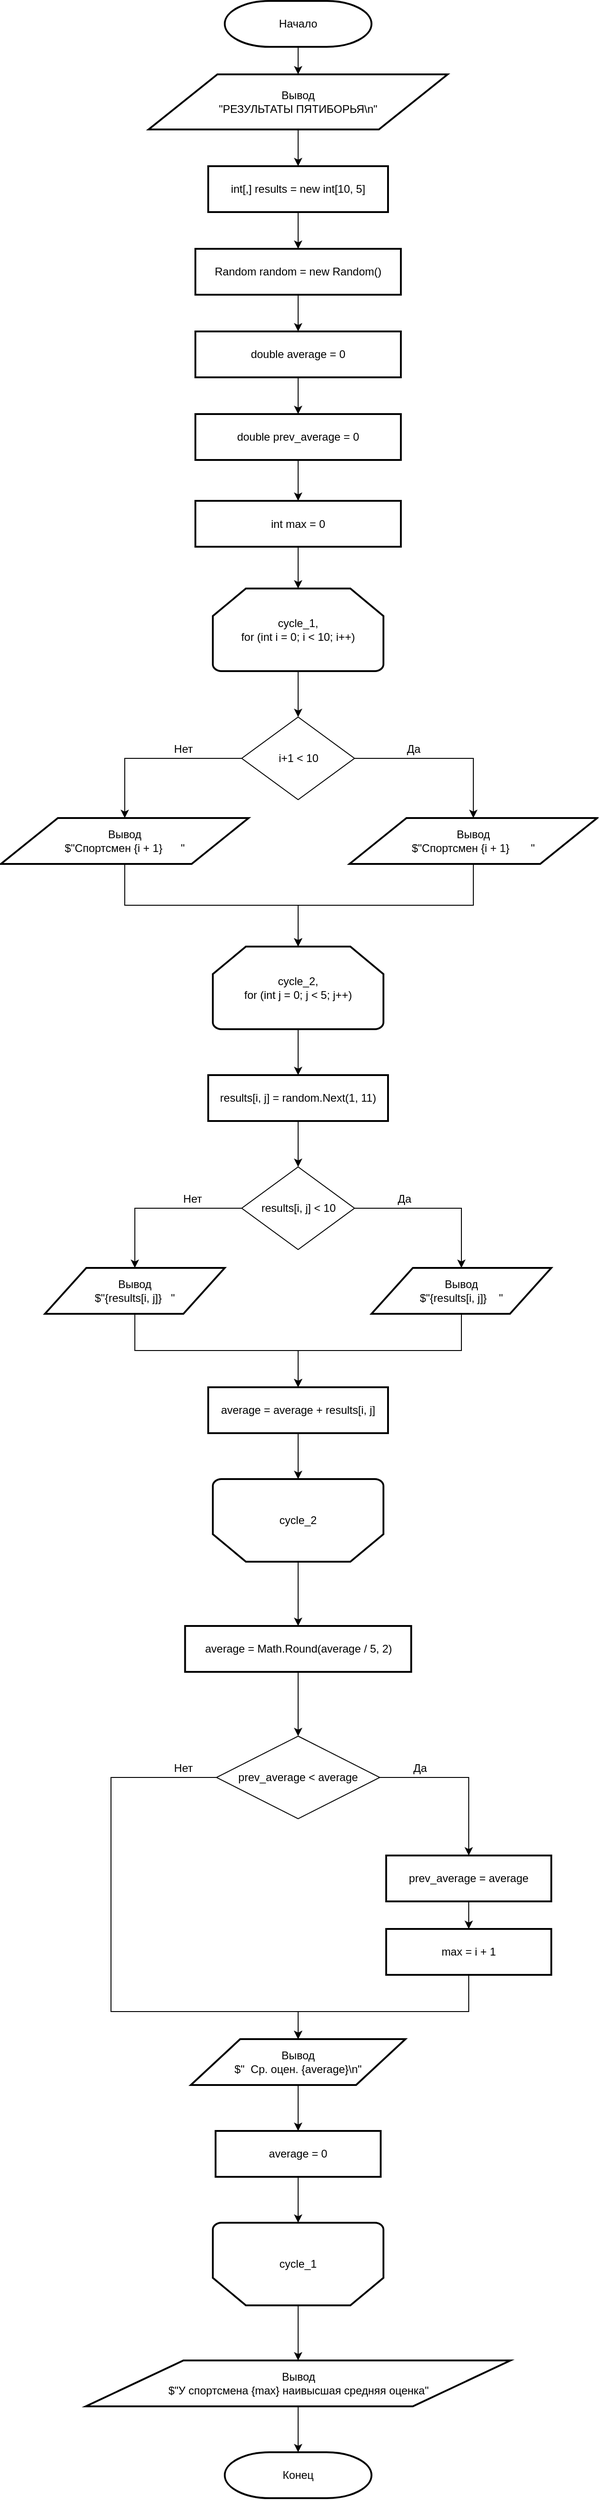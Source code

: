 <mxfile version="21.2.9" type="device">
  <diagram name="Страница 1" id="Z9K1tNPKtI9AY-vkeQpS">
    <mxGraphModel dx="1195" dy="663" grid="1" gridSize="10" guides="1" tooltips="1" connect="1" arrows="1" fold="1" page="1" pageScale="1" pageWidth="827" pageHeight="1169" math="0" shadow="0">
      <root>
        <mxCell id="0" />
        <mxCell id="1" parent="0" />
        <mxCell id="KJlv6IKoRsGOaHUUkhBL-1" style="edgeStyle=orthogonalEdgeStyle;rounded=0;orthogonalLoop=1;jettySize=auto;html=1;exitX=0.5;exitY=1;exitDx=0;exitDy=0;exitPerimeter=0;entryX=0.5;entryY=0;entryDx=0;entryDy=0;" edge="1" parent="1" source="2JxqPy2QXHR2AHmcMR86-1" target="ryswpVJ10NMLdz56twCL-1">
          <mxGeometry relative="1" as="geometry" />
        </mxCell>
        <mxCell id="2JxqPy2QXHR2AHmcMR86-1" value="Начало" style="strokeWidth=2;html=1;shape=mxgraph.flowchart.terminator;whiteSpace=wrap;" parent="1" vertex="1">
          <mxGeometry x="334" y="40" width="160" height="50" as="geometry" />
        </mxCell>
        <mxCell id="KJlv6IKoRsGOaHUUkhBL-4" style="edgeStyle=orthogonalEdgeStyle;rounded=0;orthogonalLoop=1;jettySize=auto;html=1;exitX=0.5;exitY=1;exitDx=0;exitDy=0;entryX=0.5;entryY=0;entryDx=0;entryDy=0;" edge="1" parent="1" source="5HvoogiQ1ebR22sNOO8Z-6" target="KJlv6IKoRsGOaHUUkhBL-3">
          <mxGeometry relative="1" as="geometry" />
        </mxCell>
        <mxCell id="5HvoogiQ1ebR22sNOO8Z-6" value="int[,] results = new int[10, 5]" style="rounded=1;whiteSpace=wrap;html=1;absoluteArcSize=1;arcSize=0;strokeWidth=2;" parent="1" vertex="1">
          <mxGeometry x="316" y="220" width="196" height="50" as="geometry" />
        </mxCell>
        <mxCell id="KJlv6IKoRsGOaHUUkhBL-2" style="edgeStyle=orthogonalEdgeStyle;rounded=0;orthogonalLoop=1;jettySize=auto;html=1;exitX=0.5;exitY=1;exitDx=0;exitDy=0;entryX=0.5;entryY=0;entryDx=0;entryDy=0;" edge="1" parent="1" source="ryswpVJ10NMLdz56twCL-1" target="5HvoogiQ1ebR22sNOO8Z-6">
          <mxGeometry relative="1" as="geometry" />
        </mxCell>
        <mxCell id="ryswpVJ10NMLdz56twCL-1" value="Вывод&lt;br&gt;&quot;РЕЗУЛЬТАТЫ ПЯТИБОРЬЯ\n&quot;" style="shape=parallelogram;html=1;strokeWidth=2;perimeter=parallelogramPerimeter;whiteSpace=wrap;rounded=1;arcSize=0;size=0.23;" parent="1" vertex="1">
          <mxGeometry x="251" y="120" width="326" height="60" as="geometry" />
        </mxCell>
        <mxCell id="KJlv6IKoRsGOaHUUkhBL-14" style="edgeStyle=orthogonalEdgeStyle;rounded=0;orthogonalLoop=1;jettySize=auto;html=1;exitX=1;exitY=0.5;exitDx=0;exitDy=0;entryX=0.5;entryY=0;entryDx=0;entryDy=0;" edge="1" parent="1" source="EwrpvE9RAgZ8z1VkeaF3-3" target="KJlv6IKoRsGOaHUUkhBL-13">
          <mxGeometry relative="1" as="geometry" />
        </mxCell>
        <mxCell id="KJlv6IKoRsGOaHUUkhBL-16" style="edgeStyle=orthogonalEdgeStyle;rounded=0;orthogonalLoop=1;jettySize=auto;html=1;exitX=0;exitY=0.5;exitDx=0;exitDy=0;entryX=0.5;entryY=0;entryDx=0;entryDy=0;" edge="1" parent="1" source="EwrpvE9RAgZ8z1VkeaF3-3" target="KJlv6IKoRsGOaHUUkhBL-15">
          <mxGeometry relative="1" as="geometry" />
        </mxCell>
        <mxCell id="EwrpvE9RAgZ8z1VkeaF3-3" value="i+1 &amp;lt; 10" style="rhombus;whiteSpace=wrap;html=1;" parent="1" vertex="1">
          <mxGeometry x="352.5" y="820" width="123" height="90" as="geometry" />
        </mxCell>
        <mxCell id="EwrpvE9RAgZ8z1VkeaF3-10" value="Да" style="text;html=1;strokeColor=none;fillColor=none;align=center;verticalAlign=middle;whiteSpace=wrap;rounded=0;" parent="1" vertex="1">
          <mxGeometry x="509.5" y="840" width="60" height="30" as="geometry" />
        </mxCell>
        <mxCell id="EwrpvE9RAgZ8z1VkeaF3-16" value="Нет" style="text;html=1;strokeColor=none;fillColor=none;align=center;verticalAlign=middle;whiteSpace=wrap;rounded=0;" parent="1" vertex="1">
          <mxGeometry x="258.5" y="840" width="60" height="30" as="geometry" />
        </mxCell>
        <mxCell id="EwrpvE9RAgZ8z1VkeaF3-70" value="Конец" style="strokeWidth=2;html=1;shape=mxgraph.flowchart.terminator;whiteSpace=wrap;" parent="1" vertex="1">
          <mxGeometry x="334" y="2710" width="160" height="50" as="geometry" />
        </mxCell>
        <mxCell id="KJlv6IKoRsGOaHUUkhBL-12" style="edgeStyle=orthogonalEdgeStyle;rounded=0;orthogonalLoop=1;jettySize=auto;html=1;exitX=0.5;exitY=1;exitDx=0;exitDy=0;exitPerimeter=0;entryX=0.5;entryY=0;entryDx=0;entryDy=0;" edge="1" parent="1" source="Q4O4J-r0xlCEo4uOXyzh-39" target="EwrpvE9RAgZ8z1VkeaF3-3">
          <mxGeometry relative="1" as="geometry" />
        </mxCell>
        <mxCell id="Q4O4J-r0xlCEo4uOXyzh-39" value="cycle_1,&lt;br&gt;for (int i = 0; i &amp;lt; 10; i++)" style="strokeWidth=2;html=1;shape=mxgraph.flowchart.loop_limit;whiteSpace=wrap;" parent="1" vertex="1">
          <mxGeometry x="321" y="680" width="186" height="90" as="geometry" />
        </mxCell>
        <mxCell id="Q4O4J-r0xlCEo4uOXyzh-47" value="" style="group" parent="1" vertex="1" connectable="0">
          <mxGeometry x="321" y="1650" width="186" height="90" as="geometry" />
        </mxCell>
        <mxCell id="Q4O4J-r0xlCEo4uOXyzh-45" value="" style="strokeWidth=2;html=1;shape=mxgraph.flowchart.loop_limit;whiteSpace=wrap;rotation=-180;" parent="Q4O4J-r0xlCEo4uOXyzh-47" vertex="1">
          <mxGeometry width="186" height="90" as="geometry" />
        </mxCell>
        <mxCell id="Q4O4J-r0xlCEo4uOXyzh-46" value="cycle_2" style="text;html=1;strokeColor=none;fillColor=none;align=center;verticalAlign=middle;whiteSpace=wrap;rounded=0;" parent="Q4O4J-r0xlCEo4uOXyzh-47" vertex="1">
          <mxGeometry x="63" y="30" width="60" height="30" as="geometry" />
        </mxCell>
        <mxCell id="KJlv6IKoRsGOaHUUkhBL-6" style="edgeStyle=orthogonalEdgeStyle;rounded=0;orthogonalLoop=1;jettySize=auto;html=1;exitX=0.5;exitY=1;exitDx=0;exitDy=0;entryX=0.5;entryY=0;entryDx=0;entryDy=0;" edge="1" parent="1" source="KJlv6IKoRsGOaHUUkhBL-3" target="KJlv6IKoRsGOaHUUkhBL-5">
          <mxGeometry relative="1" as="geometry" />
        </mxCell>
        <mxCell id="KJlv6IKoRsGOaHUUkhBL-3" value="Random random = new Random()" style="rounded=1;whiteSpace=wrap;html=1;absoluteArcSize=1;arcSize=0;strokeWidth=2;" vertex="1" parent="1">
          <mxGeometry x="302" y="310" width="224" height="50" as="geometry" />
        </mxCell>
        <mxCell id="KJlv6IKoRsGOaHUUkhBL-8" style="edgeStyle=orthogonalEdgeStyle;rounded=0;orthogonalLoop=1;jettySize=auto;html=1;exitX=0.5;exitY=1;exitDx=0;exitDy=0;entryX=0.5;entryY=0;entryDx=0;entryDy=0;" edge="1" parent="1" source="KJlv6IKoRsGOaHUUkhBL-5" target="KJlv6IKoRsGOaHUUkhBL-7">
          <mxGeometry relative="1" as="geometry" />
        </mxCell>
        <mxCell id="KJlv6IKoRsGOaHUUkhBL-5" value="double average = 0" style="rounded=1;whiteSpace=wrap;html=1;absoluteArcSize=1;arcSize=0;strokeWidth=2;" vertex="1" parent="1">
          <mxGeometry x="302" y="400" width="224" height="50" as="geometry" />
        </mxCell>
        <mxCell id="KJlv6IKoRsGOaHUUkhBL-10" style="edgeStyle=orthogonalEdgeStyle;rounded=0;orthogonalLoop=1;jettySize=auto;html=1;exitX=0.5;exitY=1;exitDx=0;exitDy=0;entryX=0.5;entryY=0;entryDx=0;entryDy=0;" edge="1" parent="1" source="KJlv6IKoRsGOaHUUkhBL-7" target="KJlv6IKoRsGOaHUUkhBL-9">
          <mxGeometry relative="1" as="geometry" />
        </mxCell>
        <mxCell id="KJlv6IKoRsGOaHUUkhBL-7" value="double prev_average = 0" style="rounded=1;whiteSpace=wrap;html=1;absoluteArcSize=1;arcSize=0;strokeWidth=2;" vertex="1" parent="1">
          <mxGeometry x="302" y="490" width="224" height="50" as="geometry" />
        </mxCell>
        <mxCell id="KJlv6IKoRsGOaHUUkhBL-11" style="edgeStyle=orthogonalEdgeStyle;rounded=0;orthogonalLoop=1;jettySize=auto;html=1;exitX=0.5;exitY=1;exitDx=0;exitDy=0;entryX=0.5;entryY=0;entryDx=0;entryDy=0;entryPerimeter=0;" edge="1" parent="1" source="KJlv6IKoRsGOaHUUkhBL-9" target="Q4O4J-r0xlCEo4uOXyzh-39">
          <mxGeometry relative="1" as="geometry" />
        </mxCell>
        <mxCell id="KJlv6IKoRsGOaHUUkhBL-9" value="int max = 0" style="rounded=1;whiteSpace=wrap;html=1;absoluteArcSize=1;arcSize=0;strokeWidth=2;" vertex="1" parent="1">
          <mxGeometry x="302" y="584.5" width="224" height="50" as="geometry" />
        </mxCell>
        <mxCell id="KJlv6IKoRsGOaHUUkhBL-18" style="edgeStyle=orthogonalEdgeStyle;rounded=0;orthogonalLoop=1;jettySize=auto;html=1;exitX=0.5;exitY=1;exitDx=0;exitDy=0;entryX=0.5;entryY=0;entryDx=0;entryDy=0;entryPerimeter=0;" edge="1" parent="1" source="KJlv6IKoRsGOaHUUkhBL-13" target="KJlv6IKoRsGOaHUUkhBL-17">
          <mxGeometry relative="1" as="geometry" />
        </mxCell>
        <mxCell id="KJlv6IKoRsGOaHUUkhBL-13" value="Вывод&lt;br&gt;$&quot;Спортсмен {i + 1}&amp;nbsp; &amp;nbsp; &amp;nbsp; &amp;nbsp;&quot;" style="shape=parallelogram;html=1;strokeWidth=2;perimeter=parallelogramPerimeter;whiteSpace=wrap;rounded=1;arcSize=0;size=0.23;" vertex="1" parent="1">
          <mxGeometry x="470" y="930" width="270" height="50" as="geometry" />
        </mxCell>
        <mxCell id="KJlv6IKoRsGOaHUUkhBL-19" style="edgeStyle=orthogonalEdgeStyle;rounded=0;orthogonalLoop=1;jettySize=auto;html=1;exitX=0.5;exitY=1;exitDx=0;exitDy=0;entryX=0.5;entryY=0;entryDx=0;entryDy=0;entryPerimeter=0;" edge="1" parent="1" source="KJlv6IKoRsGOaHUUkhBL-15" target="KJlv6IKoRsGOaHUUkhBL-17">
          <mxGeometry relative="1" as="geometry" />
        </mxCell>
        <mxCell id="KJlv6IKoRsGOaHUUkhBL-15" value="Вывод&lt;br&gt;$&quot;Спортсмен {i + 1}&amp;nbsp; &amp;nbsp; &amp;nbsp; &quot;" style="shape=parallelogram;html=1;strokeWidth=2;perimeter=parallelogramPerimeter;whiteSpace=wrap;rounded=1;arcSize=0;size=0.23;" vertex="1" parent="1">
          <mxGeometry x="90" y="930" width="270" height="50" as="geometry" />
        </mxCell>
        <mxCell id="KJlv6IKoRsGOaHUUkhBL-21" style="edgeStyle=orthogonalEdgeStyle;rounded=0;orthogonalLoop=1;jettySize=auto;html=1;exitX=0.5;exitY=1;exitDx=0;exitDy=0;exitPerimeter=0;entryX=0.5;entryY=0;entryDx=0;entryDy=0;" edge="1" parent="1" source="KJlv6IKoRsGOaHUUkhBL-17" target="KJlv6IKoRsGOaHUUkhBL-20">
          <mxGeometry relative="1" as="geometry" />
        </mxCell>
        <mxCell id="KJlv6IKoRsGOaHUUkhBL-17" value="cycle_2,&lt;br&gt;for (int j = 0; j &amp;lt; 5; j++)" style="strokeWidth=2;html=1;shape=mxgraph.flowchart.loop_limit;whiteSpace=wrap;" vertex="1" parent="1">
          <mxGeometry x="321" y="1070" width="186" height="90" as="geometry" />
        </mxCell>
        <mxCell id="KJlv6IKoRsGOaHUUkhBL-23" style="edgeStyle=orthogonalEdgeStyle;rounded=0;orthogonalLoop=1;jettySize=auto;html=1;exitX=0.5;exitY=1;exitDx=0;exitDy=0;entryX=0.5;entryY=0;entryDx=0;entryDy=0;" edge="1" parent="1" source="KJlv6IKoRsGOaHUUkhBL-20" target="KJlv6IKoRsGOaHUUkhBL-22">
          <mxGeometry relative="1" as="geometry" />
        </mxCell>
        <mxCell id="KJlv6IKoRsGOaHUUkhBL-20" value="results[i, j] = random.Next(1, 11)" style="rounded=1;whiteSpace=wrap;html=1;absoluteArcSize=1;arcSize=0;strokeWidth=2;" vertex="1" parent="1">
          <mxGeometry x="316" y="1210" width="196" height="50" as="geometry" />
        </mxCell>
        <mxCell id="KJlv6IKoRsGOaHUUkhBL-25" style="edgeStyle=orthogonalEdgeStyle;rounded=0;orthogonalLoop=1;jettySize=auto;html=1;exitX=1;exitY=0.5;exitDx=0;exitDy=0;entryX=0.5;entryY=0;entryDx=0;entryDy=0;" edge="1" parent="1" source="KJlv6IKoRsGOaHUUkhBL-22" target="KJlv6IKoRsGOaHUUkhBL-24">
          <mxGeometry relative="1" as="geometry" />
        </mxCell>
        <mxCell id="KJlv6IKoRsGOaHUUkhBL-28" style="edgeStyle=orthogonalEdgeStyle;rounded=0;orthogonalLoop=1;jettySize=auto;html=1;exitX=0;exitY=0.5;exitDx=0;exitDy=0;entryX=0.5;entryY=0;entryDx=0;entryDy=0;" edge="1" parent="1" source="KJlv6IKoRsGOaHUUkhBL-22" target="KJlv6IKoRsGOaHUUkhBL-27">
          <mxGeometry relative="1" as="geometry" />
        </mxCell>
        <mxCell id="KJlv6IKoRsGOaHUUkhBL-22" value="results[i, j] &amp;lt; 10" style="rhombus;whiteSpace=wrap;html=1;" vertex="1" parent="1">
          <mxGeometry x="352.5" y="1310" width="123" height="90" as="geometry" />
        </mxCell>
        <mxCell id="KJlv6IKoRsGOaHUUkhBL-31" style="edgeStyle=orthogonalEdgeStyle;rounded=0;orthogonalLoop=1;jettySize=auto;html=1;exitX=0.5;exitY=1;exitDx=0;exitDy=0;entryX=0.5;entryY=0;entryDx=0;entryDy=0;" edge="1" parent="1" source="KJlv6IKoRsGOaHUUkhBL-24" target="KJlv6IKoRsGOaHUUkhBL-30">
          <mxGeometry relative="1" as="geometry" />
        </mxCell>
        <mxCell id="KJlv6IKoRsGOaHUUkhBL-24" value="Вывод&lt;br&gt;$&quot;{results[i, j]}&amp;nbsp; &amp;nbsp; &quot;" style="shape=parallelogram;html=1;strokeWidth=2;perimeter=parallelogramPerimeter;whiteSpace=wrap;rounded=1;arcSize=0;size=0.23;" vertex="1" parent="1">
          <mxGeometry x="494" y="1420" width="196" height="50" as="geometry" />
        </mxCell>
        <mxCell id="KJlv6IKoRsGOaHUUkhBL-26" value="Да" style="text;html=1;strokeColor=none;fillColor=none;align=center;verticalAlign=middle;whiteSpace=wrap;rounded=0;" vertex="1" parent="1">
          <mxGeometry x="500" y="1330" width="60" height="30" as="geometry" />
        </mxCell>
        <mxCell id="KJlv6IKoRsGOaHUUkhBL-32" style="edgeStyle=orthogonalEdgeStyle;rounded=0;orthogonalLoop=1;jettySize=auto;html=1;exitX=0.5;exitY=1;exitDx=0;exitDy=0;entryX=0.5;entryY=0;entryDx=0;entryDy=0;" edge="1" parent="1" source="KJlv6IKoRsGOaHUUkhBL-27" target="KJlv6IKoRsGOaHUUkhBL-30">
          <mxGeometry relative="1" as="geometry" />
        </mxCell>
        <mxCell id="KJlv6IKoRsGOaHUUkhBL-27" value="Вывод&lt;br&gt;$&quot;{results[i, j]}&amp;nbsp; &amp;nbsp;&quot;" style="shape=parallelogram;html=1;strokeWidth=2;perimeter=parallelogramPerimeter;whiteSpace=wrap;rounded=1;arcSize=0;size=0.23;" vertex="1" parent="1">
          <mxGeometry x="138" y="1420" width="196" height="50" as="geometry" />
        </mxCell>
        <mxCell id="KJlv6IKoRsGOaHUUkhBL-29" value="Нет" style="text;html=1;strokeColor=none;fillColor=none;align=center;verticalAlign=middle;whiteSpace=wrap;rounded=0;" vertex="1" parent="1">
          <mxGeometry x="268.5" y="1330" width="60" height="30" as="geometry" />
        </mxCell>
        <mxCell id="KJlv6IKoRsGOaHUUkhBL-33" style="edgeStyle=orthogonalEdgeStyle;rounded=0;orthogonalLoop=1;jettySize=auto;html=1;exitX=0.5;exitY=1;exitDx=0;exitDy=0;entryX=0.5;entryY=1;entryDx=0;entryDy=0;entryPerimeter=0;" edge="1" parent="1" source="KJlv6IKoRsGOaHUUkhBL-30" target="Q4O4J-r0xlCEo4uOXyzh-45">
          <mxGeometry relative="1" as="geometry" />
        </mxCell>
        <mxCell id="KJlv6IKoRsGOaHUUkhBL-30" value="average = average + results[i, j]" style="rounded=1;whiteSpace=wrap;html=1;absoluteArcSize=1;arcSize=0;strokeWidth=2;" vertex="1" parent="1">
          <mxGeometry x="316" y="1550" width="196" height="50" as="geometry" />
        </mxCell>
        <mxCell id="KJlv6IKoRsGOaHUUkhBL-37" style="edgeStyle=orthogonalEdgeStyle;rounded=0;orthogonalLoop=1;jettySize=auto;html=1;exitX=0.5;exitY=1;exitDx=0;exitDy=0;entryX=0.5;entryY=0;entryDx=0;entryDy=0;" edge="1" parent="1" source="KJlv6IKoRsGOaHUUkhBL-34" target="KJlv6IKoRsGOaHUUkhBL-36">
          <mxGeometry relative="1" as="geometry" />
        </mxCell>
        <mxCell id="KJlv6IKoRsGOaHUUkhBL-34" value="average = Math.Round(average / 5, 2)" style="rounded=1;whiteSpace=wrap;html=1;absoluteArcSize=1;arcSize=0;strokeWidth=2;" vertex="1" parent="1">
          <mxGeometry x="290.75" y="1810" width="246.5" height="50" as="geometry" />
        </mxCell>
        <mxCell id="KJlv6IKoRsGOaHUUkhBL-35" style="edgeStyle=orthogonalEdgeStyle;rounded=0;orthogonalLoop=1;jettySize=auto;html=1;exitX=0.5;exitY=0;exitDx=0;exitDy=0;exitPerimeter=0;entryX=0.5;entryY=0;entryDx=0;entryDy=0;" edge="1" parent="1" source="Q4O4J-r0xlCEo4uOXyzh-45" target="KJlv6IKoRsGOaHUUkhBL-34">
          <mxGeometry relative="1" as="geometry" />
        </mxCell>
        <mxCell id="KJlv6IKoRsGOaHUUkhBL-39" style="edgeStyle=orthogonalEdgeStyle;rounded=0;orthogonalLoop=1;jettySize=auto;html=1;exitX=1;exitY=0.5;exitDx=0;exitDy=0;entryX=0.5;entryY=0;entryDx=0;entryDy=0;" edge="1" parent="1" source="KJlv6IKoRsGOaHUUkhBL-36" target="KJlv6IKoRsGOaHUUkhBL-38">
          <mxGeometry relative="1" as="geometry" />
        </mxCell>
        <mxCell id="KJlv6IKoRsGOaHUUkhBL-46" style="edgeStyle=orthogonalEdgeStyle;rounded=0;orthogonalLoop=1;jettySize=auto;html=1;exitX=0;exitY=0.5;exitDx=0;exitDy=0;entryX=0.5;entryY=0;entryDx=0;entryDy=0;" edge="1" parent="1" source="KJlv6IKoRsGOaHUUkhBL-36" target="KJlv6IKoRsGOaHUUkhBL-44">
          <mxGeometry relative="1" as="geometry">
            <Array as="points">
              <mxPoint x="210" y="1975" />
              <mxPoint x="210" y="2230" />
              <mxPoint x="414" y="2230" />
            </Array>
          </mxGeometry>
        </mxCell>
        <mxCell id="KJlv6IKoRsGOaHUUkhBL-36" value="prev_average &amp;lt; average" style="rhombus;whiteSpace=wrap;html=1;" vertex="1" parent="1">
          <mxGeometry x="325" y="1930" width="178" height="90" as="geometry" />
        </mxCell>
        <mxCell id="KJlv6IKoRsGOaHUUkhBL-43" style="edgeStyle=orthogonalEdgeStyle;rounded=0;orthogonalLoop=1;jettySize=auto;html=1;exitX=0.5;exitY=1;exitDx=0;exitDy=0;entryX=0.5;entryY=0;entryDx=0;entryDy=0;" edge="1" parent="1" source="KJlv6IKoRsGOaHUUkhBL-38" target="KJlv6IKoRsGOaHUUkhBL-42">
          <mxGeometry relative="1" as="geometry" />
        </mxCell>
        <mxCell id="KJlv6IKoRsGOaHUUkhBL-38" value="prev_average = average" style="rounded=1;whiteSpace=wrap;html=1;absoluteArcSize=1;arcSize=0;strokeWidth=2;" vertex="1" parent="1">
          <mxGeometry x="510" y="2060" width="180" height="50" as="geometry" />
        </mxCell>
        <mxCell id="KJlv6IKoRsGOaHUUkhBL-40" value="Да" style="text;html=1;strokeColor=none;fillColor=none;align=center;verticalAlign=middle;whiteSpace=wrap;rounded=0;" vertex="1" parent="1">
          <mxGeometry x="517" y="1950" width="60" height="30" as="geometry" />
        </mxCell>
        <mxCell id="KJlv6IKoRsGOaHUUkhBL-41" value="Нет" style="text;html=1;strokeColor=none;fillColor=none;align=center;verticalAlign=middle;whiteSpace=wrap;rounded=0;" vertex="1" parent="1">
          <mxGeometry x="258.5" y="1950" width="60" height="30" as="geometry" />
        </mxCell>
        <mxCell id="KJlv6IKoRsGOaHUUkhBL-45" style="edgeStyle=orthogonalEdgeStyle;rounded=0;orthogonalLoop=1;jettySize=auto;html=1;exitX=0.5;exitY=1;exitDx=0;exitDy=0;entryX=0.5;entryY=0;entryDx=0;entryDy=0;" edge="1" parent="1" source="KJlv6IKoRsGOaHUUkhBL-42" target="KJlv6IKoRsGOaHUUkhBL-44">
          <mxGeometry relative="1" as="geometry">
            <Array as="points">
              <mxPoint x="600" y="2230" />
              <mxPoint x="414" y="2230" />
            </Array>
          </mxGeometry>
        </mxCell>
        <mxCell id="KJlv6IKoRsGOaHUUkhBL-42" value="max = i + 1" style="rounded=1;whiteSpace=wrap;html=1;absoluteArcSize=1;arcSize=0;strokeWidth=2;" vertex="1" parent="1">
          <mxGeometry x="510" y="2140" width="180" height="50" as="geometry" />
        </mxCell>
        <mxCell id="KJlv6IKoRsGOaHUUkhBL-48" style="edgeStyle=orthogonalEdgeStyle;rounded=0;orthogonalLoop=1;jettySize=auto;html=1;exitX=0.5;exitY=1;exitDx=0;exitDy=0;entryX=0.5;entryY=0;entryDx=0;entryDy=0;" edge="1" parent="1" source="KJlv6IKoRsGOaHUUkhBL-44" target="KJlv6IKoRsGOaHUUkhBL-47">
          <mxGeometry relative="1" as="geometry" />
        </mxCell>
        <mxCell id="KJlv6IKoRsGOaHUUkhBL-44" value="Вывод&lt;br&gt;$&quot;&amp;nbsp; Ср. оцен. {average}\n&quot;" style="shape=parallelogram;html=1;strokeWidth=2;perimeter=parallelogramPerimeter;whiteSpace=wrap;rounded=1;arcSize=0;size=0.23;" vertex="1" parent="1">
          <mxGeometry x="297" y="2260" width="234" height="50" as="geometry" />
        </mxCell>
        <mxCell id="KJlv6IKoRsGOaHUUkhBL-53" style="edgeStyle=orthogonalEdgeStyle;rounded=0;orthogonalLoop=1;jettySize=auto;html=1;exitX=0.5;exitY=1;exitDx=0;exitDy=0;entryX=0.5;entryY=1;entryDx=0;entryDy=0;entryPerimeter=0;" edge="1" parent="1" source="KJlv6IKoRsGOaHUUkhBL-47" target="KJlv6IKoRsGOaHUUkhBL-51">
          <mxGeometry relative="1" as="geometry" />
        </mxCell>
        <mxCell id="KJlv6IKoRsGOaHUUkhBL-47" value="average = 0" style="rounded=1;whiteSpace=wrap;html=1;absoluteArcSize=1;arcSize=0;strokeWidth=2;" vertex="1" parent="1">
          <mxGeometry x="324" y="2360" width="180" height="50" as="geometry" />
        </mxCell>
        <mxCell id="KJlv6IKoRsGOaHUUkhBL-50" value="" style="group" vertex="1" connectable="0" parent="1">
          <mxGeometry x="321" y="2460" width="186" height="90" as="geometry" />
        </mxCell>
        <mxCell id="KJlv6IKoRsGOaHUUkhBL-51" value="" style="strokeWidth=2;html=1;shape=mxgraph.flowchart.loop_limit;whiteSpace=wrap;rotation=-180;" vertex="1" parent="KJlv6IKoRsGOaHUUkhBL-50">
          <mxGeometry width="186" height="90" as="geometry" />
        </mxCell>
        <mxCell id="KJlv6IKoRsGOaHUUkhBL-52" value="cycle_1" style="text;html=1;strokeColor=none;fillColor=none;align=center;verticalAlign=middle;whiteSpace=wrap;rounded=0;" vertex="1" parent="KJlv6IKoRsGOaHUUkhBL-50">
          <mxGeometry x="63" y="30" width="60" height="30" as="geometry" />
        </mxCell>
        <mxCell id="KJlv6IKoRsGOaHUUkhBL-57" style="edgeStyle=orthogonalEdgeStyle;rounded=0;orthogonalLoop=1;jettySize=auto;html=1;exitX=0.5;exitY=1;exitDx=0;exitDy=0;entryX=0.5;entryY=0;entryDx=0;entryDy=0;entryPerimeter=0;" edge="1" parent="1" source="KJlv6IKoRsGOaHUUkhBL-54" target="EwrpvE9RAgZ8z1VkeaF3-70">
          <mxGeometry relative="1" as="geometry" />
        </mxCell>
        <mxCell id="KJlv6IKoRsGOaHUUkhBL-54" value="Вывод&lt;br&gt;$&quot;У спортсмена {max} наивысшая средняя оценка&quot;" style="shape=parallelogram;html=1;strokeWidth=2;perimeter=parallelogramPerimeter;whiteSpace=wrap;rounded=1;arcSize=0;size=0.23;" vertex="1" parent="1">
          <mxGeometry x="182.5" y="2610" width="463" height="50" as="geometry" />
        </mxCell>
        <mxCell id="KJlv6IKoRsGOaHUUkhBL-56" style="edgeStyle=orthogonalEdgeStyle;rounded=0;orthogonalLoop=1;jettySize=auto;html=1;exitX=0.5;exitY=0;exitDx=0;exitDy=0;exitPerimeter=0;entryX=0.5;entryY=0;entryDx=0;entryDy=0;" edge="1" parent="1" source="KJlv6IKoRsGOaHUUkhBL-51" target="KJlv6IKoRsGOaHUUkhBL-54">
          <mxGeometry relative="1" as="geometry" />
        </mxCell>
      </root>
    </mxGraphModel>
  </diagram>
</mxfile>
